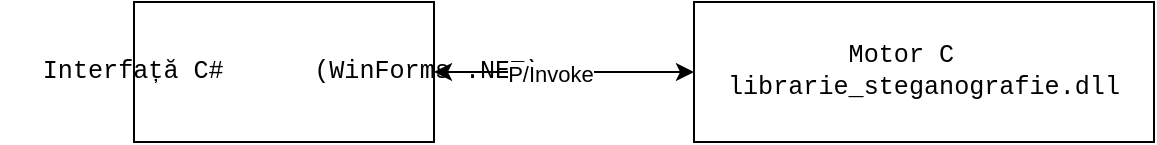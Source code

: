 <mxfile version="27.1.5">
  <diagram name="Page-1" id="gL4SWV541my3Lbdg5tZe">
    <mxGraphModel dx="1281" dy="534" grid="1" gridSize="10" guides="1" tooltips="1" connect="1" arrows="1" fold="1" page="1" pageScale="1" pageWidth="2000" pageHeight="2000" math="0" shadow="0">
      <root>
        <mxCell id="0" />
        <mxCell id="1" parent="0" />
        <mxCell id="ZtAJobxv1LF5XYEbQlsL-1" value="&lt;pre style=&quot;font-family: Menlo, &amp;quot;Roboto Mono&amp;quot;, &amp;quot;Courier New&amp;quot;, Courier, monospace, Inter, sans-serif; overflow: auto; padding: 9.144px 13.716px; text-wrap-mode: wrap; word-break: break-all; font-size: 12.573px; text-align: left; margin: 0px !important;&quot;&gt; Interfață C#      (WinForms .NET)&lt;/pre&gt;" style="rounded=0;whiteSpace=wrap;html=1;" vertex="1" parent="1">
          <mxGeometry x="380" y="230" width="150" height="70" as="geometry" />
        </mxCell>
        <mxCell id="ZtAJobxv1LF5XYEbQlsL-2" value="&lt;pre style=&quot;font-family: Menlo, &amp;quot;Roboto Mono&amp;quot;, &amp;quot;Courier New&amp;quot;, Courier, monospace, Inter, sans-serif; overflow: auto; padding: 9.144px 13.716px; text-wrap-mode: wrap; word-break: break-all; font-size: 12.573px; text-align: left; margin: 0px !important;&quot;&gt;        Motor C&lt;br&gt;librarie_steganografie.dll&lt;/pre&gt;" style="rounded=0;whiteSpace=wrap;html=1;" vertex="1" parent="1">
          <mxGeometry x="660" y="230" width="230" height="70" as="geometry" />
        </mxCell>
        <mxCell id="ZtAJobxv1LF5XYEbQlsL-3" value="" style="endArrow=classic;startArrow=classic;html=1;rounded=0;exitX=1;exitY=0.5;exitDx=0;exitDy=0;entryX=0;entryY=0.5;entryDx=0;entryDy=0;strokeColor=light-dark(#000000,#3333FF);" edge="1" parent="1" source="ZtAJobxv1LF5XYEbQlsL-1" target="ZtAJobxv1LF5XYEbQlsL-2">
          <mxGeometry width="50" height="50" relative="1" as="geometry">
            <mxPoint x="630" y="300" as="sourcePoint" />
            <mxPoint x="680" y="250" as="targetPoint" />
          </mxGeometry>
        </mxCell>
        <mxCell id="ZtAJobxv1LF5XYEbQlsL-4" value="&lt;font style=&quot;color: light-dark(rgb(0, 0, 0), rgb(51, 51, 255));&quot;&gt;P/Invoke&lt;/font&gt;" style="edgeLabel;html=1;align=center;verticalAlign=middle;resizable=0;points=[];" vertex="1" connectable="0" parent="ZtAJobxv1LF5XYEbQlsL-3">
          <mxGeometry x="-0.104" y="-1" relative="1" as="geometry">
            <mxPoint as="offset" />
          </mxGeometry>
        </mxCell>
      </root>
    </mxGraphModel>
  </diagram>
</mxfile>
